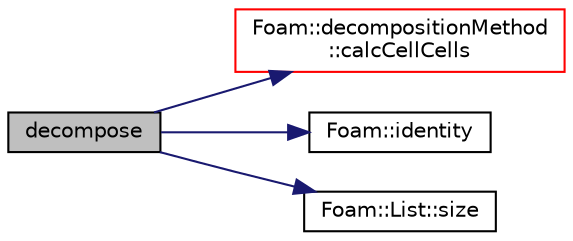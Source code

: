 digraph "decompose"
{
  bgcolor="transparent";
  edge [fontname="Helvetica",fontsize="10",labelfontname="Helvetica",labelfontsize="10"];
  node [fontname="Helvetica",fontsize="10",shape=record];
  rankdir="LR";
  Node1 [label="decompose",height=0.2,width=0.4,color="black", fillcolor="grey75", style="filled", fontcolor="black"];
  Node1 -> Node2 [color="midnightblue",fontsize="10",style="solid",fontname="Helvetica"];
  Node2 [label="Foam::decompositionMethod\l::calcCellCells",height=0.2,width=0.4,color="red",URL="$a00513.html#a86727d8c968e3ae5d8f394879e2b3c8a",tooltip="Helper: determine (local or global) cellCells from mesh. "];
  Node1 -> Node3 [color="midnightblue",fontsize="10",style="solid",fontname="Helvetica"];
  Node3 [label="Foam::identity",height=0.2,width=0.4,color="black",URL="$a10936.html#a36af96cb841435845fffb4fe69208490",tooltip="Create identity map (map[i] == i) of given length. "];
  Node1 -> Node4 [color="midnightblue",fontsize="10",style="solid",fontname="Helvetica"];
  Node4 [label="Foam::List::size",height=0.2,width=0.4,color="black",URL="$a01397.html#a8a5f6fa29bd4b500caf186f60245b384",tooltip="Override size to be inconsistent with allocated storage. "];
}

